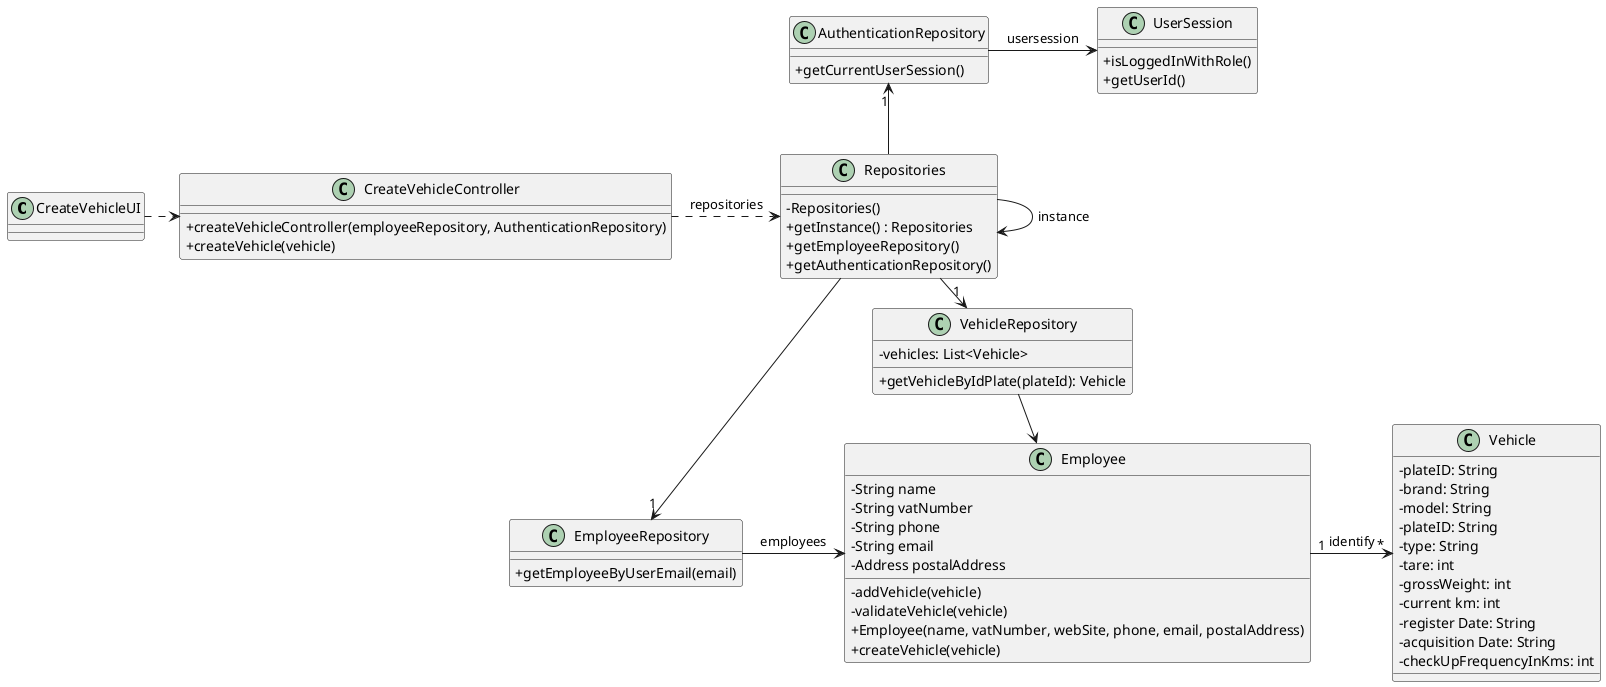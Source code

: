 @startuml
'skinparam monochrome true
skinparam packageStyle rectangle
skinparam shadowing false
skinparam linetype polyline
'skinparam linetype orto

skinparam classAttributeIconSize 0

'left to right direction

class CreateVehicleUI{
}

class CreateVehicleController {
    + createVehicleController(employeeRepository, AuthenticationRepository)
    + createVehicle(vehicle)
}


' --------------------------------------------
'             REPOSITORIOS
' --------------------------------------------

class Repositories {
    - Repositories()
    + getInstance() : Repositories
    + getEmployeeRepository()
    + getAuthenticationRepository()
}

class EmployeeRepository {
    + getEmployeeByUserEmail(email)
}

class VehicleRepository {
    - vehicles: List<Vehicle>
    + getVehicleByIdPlate(plateId): Vehicle
}

class AuthenticationRepository
{
    + getCurrentUserSession()
}


' --------------------------------------------
'             CLASSES "FINAIS" & DOMAIN
' --------------------------------------------

class Employee {
    - String name
    - String vatNumber
    - String phone
    - String email
    - Address postalAddress
    - addVehicle(vehicle)
    - validateVehicle(vehicle)
    + Employee(name, vatNumber, webSite, phone, email, postalAddress)
    + createVehicle(vehicle)
'    - getUserByEmail(email)
}




class UserSession
{
    + isLoggedInWithRole()
    + getUserId()
}

class Vehicle {
    - plateID: String
    - brand: String
    - model: String
    - plateID: String
    - type: String
    - tare: int
    - grossWeight: int
    - current km: int
    - register Date: String
    - acquisition Date: String
    - checkUpFrequencyInKms: int
'    + createVehicle ()

}




' --------------------------------------------
'             LIGAÇÕES
' --------------------------------------------

'Create Vehicle UI
CreateVehicleUI -r..> CreateVehicleController

'Create Vehicle Controller
CreateVehicleController -r---.> Repositories :repositories
'CreateVehicleController ----.>Vehicle
'CreateVehicleController -> VehicleRepository

'REPOSITORIES


Repositories -r-> Repositories : instance
Repositories -r-> "1" VehicleRepository
Repositories -d-> "1" EmployeeRepository
Repositories -u-> "1" AuthenticationRepository

EmployeeRepository -> Employee : employees
AuthenticationRepository -> UserSession : usersession
VehicleRepository -> Employee
Employee "1" -> "*" Vehicle  : identify




'Organization -- VehicleRepository
@enduml
